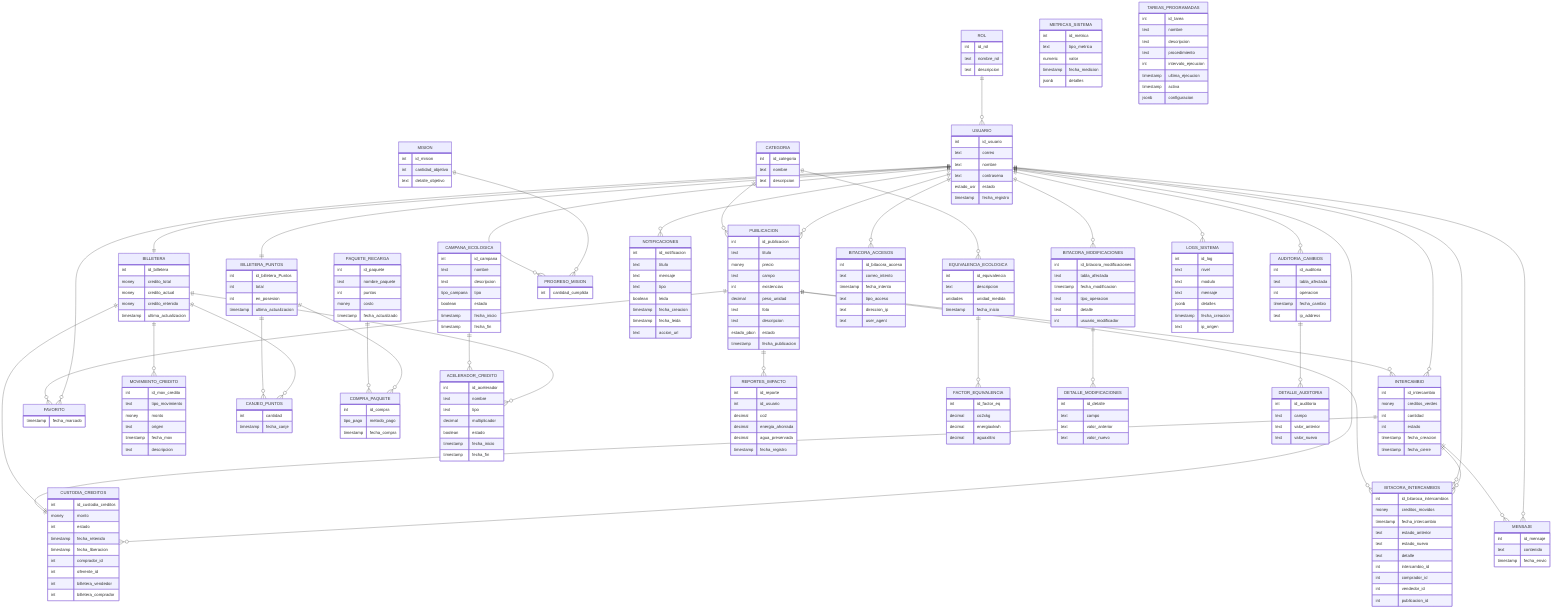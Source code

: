 %% Auto-generado con dbml_to_mermaid_custom.py
erDiagram
  ROL {
    int id_rol
    text nombre_rol
    text descripcion
  }

  CATEGORIA {
    int id_categoria
    text nombre
    text descripcion
  }

  PAQUETE_RECARGA {
    int id_paquete
    text nombre_paquete
    int puntos
    money costo
    timestamp fecha_actualizado
  }

  CAMPANA_ECOLOGICA {
    int id_campana
    text nombre
    text descripcion
    tipo_campana tipo
    boolean estado
    timestamp fecha_inicio
    timestamp fecha_fin
  }

  MISION {
    int id_mision
    int cantidad_objetivo
    text detalle_objetivo
  }

  USUARIO {
    int id_usuario
    text correo
    text nombre
    text contrasena
    estado_usr estado
    timestamp fecha_registro
  }

  BILLETERA {
    int id_billetera
    money credito_total
    money credito_actual
    money credito_retenido
    timestamp ultima_actualizacion
  }

  BILLETERA_PUNTOS {
    int id_billetera_Puntos
    int total
    int en_posesion
    timestamp ultima_actualizacion
  }

  PUBLICACION {
    int id_publicacion
    text titulo
    money precio
    text campo
    int existencias
    decimal peso_unidad
    text foto
    text descripcion
    estado_pbcn estado
    timestamp fecha_publicacion
  }

  INTERCAMBIO {
    int id_intercambio
    money creditos_verdes
    int cantidad
    int estado
    timestamp fecha_creacion
    timestamp fecha_cierre
  }

  FAVORITO {
    timestamp fecha_marcado
  }

  MOVIMIENTO_CREDITO {
    int id_mov_credito
    text tipo_movimiento
    money monto
    text origen
    timestamp fecha_mov
    text descripcion
  }

  CUSTODIA_CREDITOS {
    int id_custodia_creditos
    money monto
    int estado
    timestamp fecha_retenido
    timestamp fecha_liberacion
    int comprador_id
    int oferente_id
    int billetera_vendedor
    int billetera_comprador
  }

  CANJEO_PUNTOS {
    int cantidad
    timestamp fecha_canje
  }

  COMPRA_PAQUETE {
    int id_compra
    tipo_pago metodo_pago
    timestamp fecha_compra
  }

  PROGRESO_MISION {
    int cantidad_cumplida
  }

  ACELERADOR_CREDITO {
    int id_acelerador
    text nombre
    text tipo
    decimal multiplicador
    boolean estado
    timestamp fecha_inicio
    timestamp fecha_fin
  }

  MENSAJE {
    int id_mensaje
    text contenido
    timestamp fecha_envio
  }

  NOTIFICACIONES {
    int id_notificacion
    text titulo
    text mensaje
    text tipo
    boolean leida
    timestamp fecha_creacion
    timestamp fecha_leida
    text accion_url
  }

  EQUIVALENCIA_ECOLOGICA {
    int id_equivalencia
    text descripcion
    unidades unidad_medida
    timestamp fecha_inicio
  }

  REPORTES_IMPACTO {
    int id_reporte
    int id_usuario
    decimal co2
    decimal energia_ahorrada
    decimal agua_preservada
    timestamp fecha_registro
  }

  FACTOR_EQUIVALENCIA {
    int id_factor_eq
    decimal co2xkg
    decimal energiaxkwh
    decimal aguaxlitro
  }

  BITACORA_ACCESOS {
    int id_bitacora_acceso
    text correo_intento
    timestamp fecha_intento
    text tipo_acceso
    text direccion_ip
    text user_agent
  }

  BITACORA_MODIFICACIONES {
    int id_bitacora_modificaciones
    text tabla_afectada
    timestamp fecha_modificacion
    text tipo_operacion
    text detalle
    int usuario_modificador
  }

  DETALLE_MODIFICACIONES {
    int id_detalle
    text campo
    text valor_anterior
    text valor_nuevo
  }

  AUDITORIA_CAMBIOS {
    int id_auditoria
    text tabla_afectada
    int operacion
    timestamp fecha_cambio
    text ip_address
  }

  DETALLE_AUDITORIA {
    int id_auditoria
    text campo
    text valor_anterior
    text valor_nuevo
  }

  BITACORA_INTERCAMBIOS {
    int id_bitaroca_intercambios
    money creditos_movidos
    timestamp fecha_intercambio
    text estado_anterior
    text estado_nuevo
    text detalle
    int intercambio_id
    int comprador_id
    int vendedor_id
    int publicacion_id
  }

  LOGS_SISTEMA {
    int id_log
    text nivel
    text modulo
    text mensaje
    jsonb detalles
    timestamp fecha_creacion
    text ip_origen
  }

  METRICAS_SISTEMA {
    int id_metrica
    text tipo_metrica
    numeric valor
    timestamp fecha_medicion
    jsonb detalles
  }

  TAREAS_PROGRAMADAS {
    int id_tarea
    text nombre
    text descripcion
    text procedimiento
    int intervalo_ejecucion
    timestamp ultima_ejecucion
    timestamp activa
    jsonb configuracion
  }


  ROL ||--o{ USUARIO : ""
  USUARIO ||--|| BILLETERA : ""
  USUARIO ||--|| BILLETERA_PUNTOS : ""
  USUARIO ||--o{ PUBLICACION : ""
  CATEGORIA ||--o{ PUBLICACION : ""
  USUARIO ||--o{ INTERCAMBIO : ""
  PUBLICACION ||--o{ INTERCAMBIO : ""
  USUARIO ||--o{ FAVORITO : ""
  PUBLICACION ||--o{ FAVORITO : ""
  BILLETERA ||--o{ MOVIMIENTO_CREDITO : ""
  USUARIO ||--o{ CUSTODIA_CREDITOS : ""
  BILLETERA ||--|| CUSTODIA_CREDITOS : ""
  INTERCAMBIO ||--|| CUSTODIA_CREDITOS : ""
  BILLETERA ||--o{ CANJEO_PUNTOS : ""
  BILLETERA_PUNTOS ||--o{ CANJEO_PUNTOS : ""
  BILLETERA_PUNTOS ||--o{ COMPRA_PAQUETE : ""
  PAQUETE_RECARGA ||--o{ COMPRA_PAQUETE : ""
  MISION ||--o{ PROGRESO_MISION : ""
  USUARIO ||--o{ PROGRESO_MISION : ""
  BILLETERA ||--o{ ACELERADOR_CREDITO : ""
  CAMPANA_ECOLOGICA ||--o{ ACELERADOR_CREDITO : ""
  USUARIO ||--o{ MENSAJE : ""
  INTERCAMBIO ||--o{ MENSAJE : ""
  USUARIO ||--o{ NOTIFICACIONES : ""
  CATEGORIA ||--o{ EQUIVALENCIA_ECOLOGICA : ""
  PUBLICACION ||--o{ REPORTES_IMPACTO : ""
  EQUIVALENCIA_ECOLOGICA ||--o{ FACTOR_EQUIVALENCIA : ""
  USUARIO ||--o{ BITACORA_ACCESOS : ""
  USUARIO ||--o{ BITACORA_MODIFICACIONES : ""
  BITACORA_MODIFICACIONES ||--o{ DETALLE_MODIFICACIONES : ""
  USUARIO ||--o{ AUDITORIA_CAMBIOS : ""
  AUDITORIA_CAMBIOS ||--o{ DETALLE_AUDITORIA : ""
  INTERCAMBIO ||--o{ BITACORA_INTERCAMBIOS : ""
  USUARIO ||--o{ BITACORA_INTERCAMBIOS : ""
  PUBLICACION ||--o{ BITACORA_INTERCAMBIOS : ""
  USUARIO ||--o{ LOGS_SISTEMA : ""